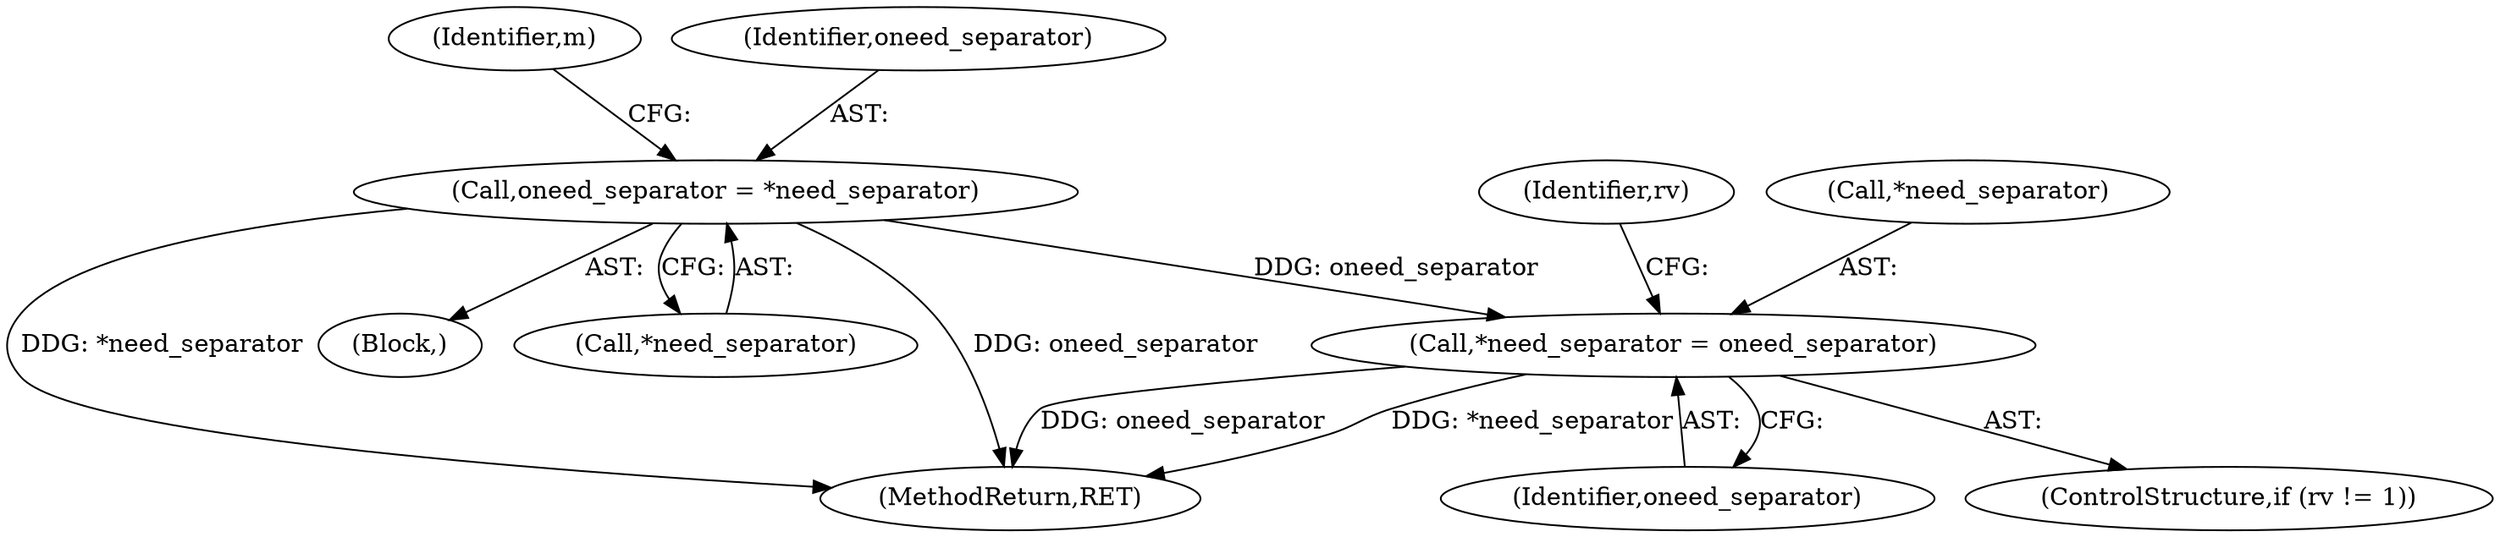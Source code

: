 digraph "0_file_4a284c89d6ef11aca34da65da7d673050a5ea320_4@pointer" {
"1001748" [label="(Call,*need_separator = oneed_separator)"];
"1001708" [label="(Call,oneed_separator = *need_separator)"];
"1001744" [label="(ControlStructure,if (rv != 1))"];
"1001715" [label="(Identifier,m)"];
"1001751" [label="(Identifier,oneed_separator)"];
"1001748" [label="(Call,*need_separator = oneed_separator)"];
"1001784" [label="(MethodReturn,RET)"];
"1001709" [label="(Identifier,oneed_separator)"];
"1001753" [label="(Identifier,rv)"];
"1001456" [label="(Block,)"];
"1001710" [label="(Call,*need_separator)"];
"1001708" [label="(Call,oneed_separator = *need_separator)"];
"1001749" [label="(Call,*need_separator)"];
"1001748" -> "1001744"  [label="AST: "];
"1001748" -> "1001751"  [label="CFG: "];
"1001749" -> "1001748"  [label="AST: "];
"1001751" -> "1001748"  [label="AST: "];
"1001753" -> "1001748"  [label="CFG: "];
"1001748" -> "1001784"  [label="DDG: oneed_separator"];
"1001748" -> "1001784"  [label="DDG: *need_separator"];
"1001708" -> "1001748"  [label="DDG: oneed_separator"];
"1001708" -> "1001456"  [label="AST: "];
"1001708" -> "1001710"  [label="CFG: "];
"1001709" -> "1001708"  [label="AST: "];
"1001710" -> "1001708"  [label="AST: "];
"1001715" -> "1001708"  [label="CFG: "];
"1001708" -> "1001784"  [label="DDG: oneed_separator"];
"1001708" -> "1001784"  [label="DDG: *need_separator"];
}

